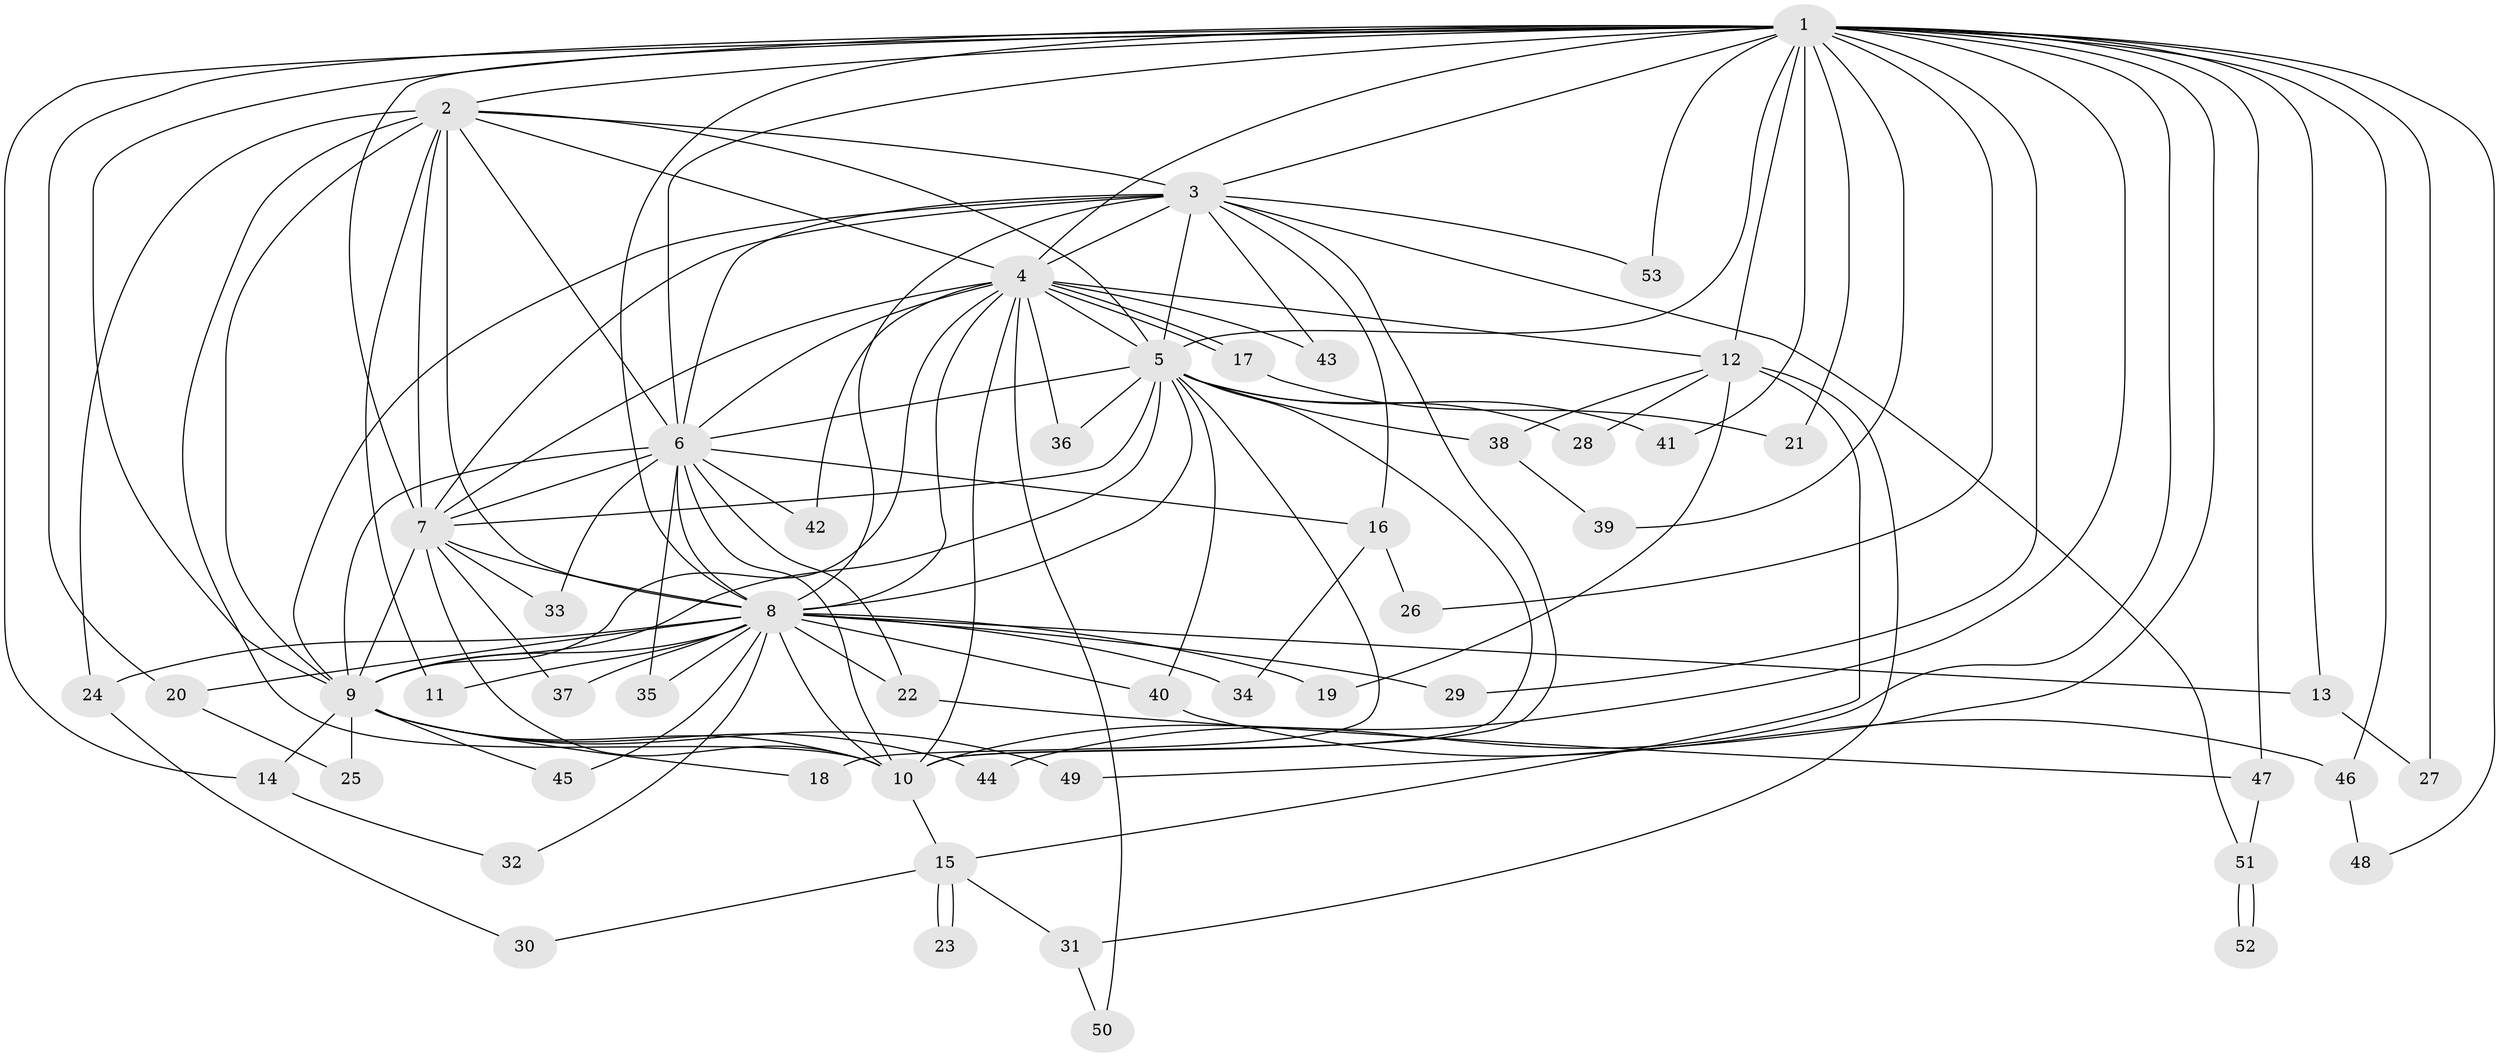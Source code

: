 // coarse degree distribution, {19: 0.02631578947368421, 9: 0.02631578947368421, 11: 0.02631578947368421, 17: 0.02631578947368421, 12: 0.05263157894736842, 20: 0.02631578947368421, 2: 0.5, 6: 0.02631578947368421, 4: 0.07894736842105263, 3: 0.13157894736842105, 1: 0.07894736842105263}
// Generated by graph-tools (version 1.1) at 2025/51/02/27/25 19:51:50]
// undirected, 53 vertices, 131 edges
graph export_dot {
graph [start="1"]
  node [color=gray90,style=filled];
  1;
  2;
  3;
  4;
  5;
  6;
  7;
  8;
  9;
  10;
  11;
  12;
  13;
  14;
  15;
  16;
  17;
  18;
  19;
  20;
  21;
  22;
  23;
  24;
  25;
  26;
  27;
  28;
  29;
  30;
  31;
  32;
  33;
  34;
  35;
  36;
  37;
  38;
  39;
  40;
  41;
  42;
  43;
  44;
  45;
  46;
  47;
  48;
  49;
  50;
  51;
  52;
  53;
  1 -- 2;
  1 -- 3;
  1 -- 4;
  1 -- 5;
  1 -- 6;
  1 -- 7;
  1 -- 8;
  1 -- 9;
  1 -- 10;
  1 -- 12;
  1 -- 13;
  1 -- 14;
  1 -- 20;
  1 -- 21;
  1 -- 26;
  1 -- 27;
  1 -- 29;
  1 -- 39;
  1 -- 41;
  1 -- 44;
  1 -- 46;
  1 -- 47;
  1 -- 48;
  1 -- 49;
  1 -- 53;
  2 -- 3;
  2 -- 4;
  2 -- 5;
  2 -- 6;
  2 -- 7;
  2 -- 8;
  2 -- 9;
  2 -- 10;
  2 -- 11;
  2 -- 24;
  3 -- 4;
  3 -- 5;
  3 -- 6;
  3 -- 7;
  3 -- 8;
  3 -- 9;
  3 -- 10;
  3 -- 16;
  3 -- 43;
  3 -- 51;
  3 -- 53;
  4 -- 5;
  4 -- 6;
  4 -- 7;
  4 -- 8;
  4 -- 9;
  4 -- 10;
  4 -- 12;
  4 -- 17;
  4 -- 17;
  4 -- 36;
  4 -- 42;
  4 -- 43;
  4 -- 50;
  5 -- 6;
  5 -- 7;
  5 -- 8;
  5 -- 9;
  5 -- 10;
  5 -- 18;
  5 -- 28;
  5 -- 36;
  5 -- 38;
  5 -- 40;
  5 -- 41;
  6 -- 7;
  6 -- 8;
  6 -- 9;
  6 -- 10;
  6 -- 16;
  6 -- 22;
  6 -- 33;
  6 -- 35;
  6 -- 42;
  7 -- 8;
  7 -- 9;
  7 -- 10;
  7 -- 33;
  7 -- 37;
  8 -- 9;
  8 -- 10;
  8 -- 11;
  8 -- 13;
  8 -- 19;
  8 -- 20;
  8 -- 22;
  8 -- 24;
  8 -- 29;
  8 -- 32;
  8 -- 34;
  8 -- 35;
  8 -- 37;
  8 -- 40;
  8 -- 45;
  9 -- 10;
  9 -- 14;
  9 -- 18;
  9 -- 25;
  9 -- 44;
  9 -- 45;
  9 -- 49;
  10 -- 15;
  12 -- 15;
  12 -- 19;
  12 -- 28;
  12 -- 31;
  12 -- 38;
  13 -- 27;
  14 -- 32;
  15 -- 23;
  15 -- 23;
  15 -- 30;
  15 -- 31;
  16 -- 26;
  16 -- 34;
  17 -- 21;
  20 -- 25;
  22 -- 47;
  24 -- 30;
  31 -- 50;
  38 -- 39;
  40 -- 46;
  46 -- 48;
  47 -- 51;
  51 -- 52;
  51 -- 52;
}
